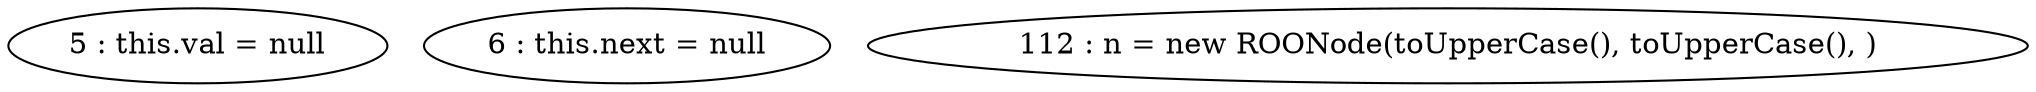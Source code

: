digraph G {
"5 : this.val = null"
"6 : this.next = null"
"112 : n = new ROONode(toUpperCase(), toUpperCase(), )"
}